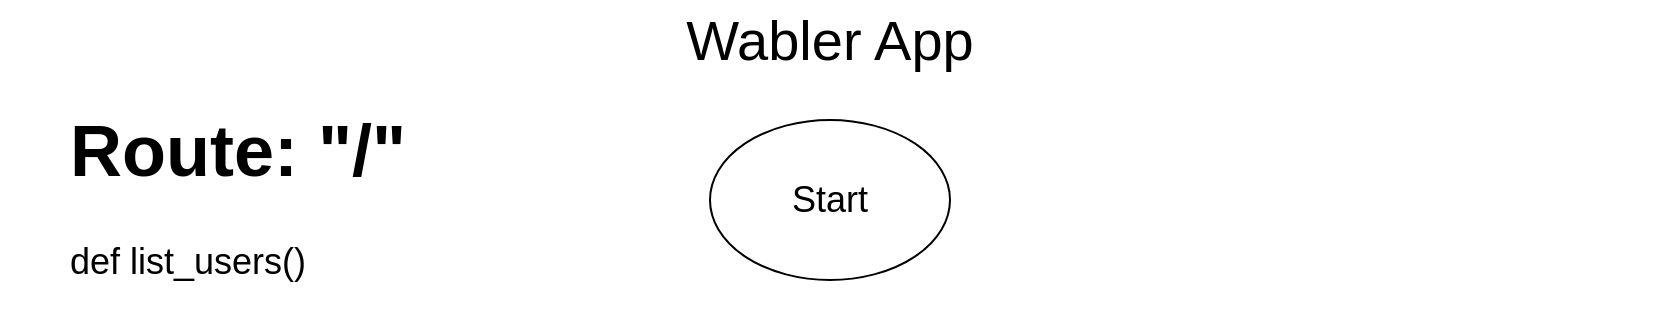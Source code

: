 <mxfile version="14.5.1" type="device" pages="5"><diagram name="template" id="e2fHVsQdWgFzSJ0keHxQ"><mxGraphModel dx="1038" dy="616" grid="1" gridSize="10" guides="1" tooltips="1" connect="1" arrows="1" fold="1" page="1" pageScale="1" pageWidth="850" pageHeight="1100" math="0" shadow="0"><root><mxCell id="xQlTIEfTXnVxvdlYtAeb-0"/><mxCell id="xQlTIEfTXnVxvdlYtAeb-1" parent="xQlTIEfTXnVxvdlYtAeb-0"/><mxCell id="xQlTIEfTXnVxvdlYtAeb-2" value="Wabler App" style="text;html=1;strokeColor=none;fillColor=none;align=center;verticalAlign=middle;whiteSpace=wrap;rounded=0;fontSize=28;" vertex="1" parent="xQlTIEfTXnVxvdlYtAeb-1"><mxGeometry x="10" y="20" width="830" height="40" as="geometry"/></mxCell><mxCell id="xQlTIEfTXnVxvdlYtAeb-3" value="&lt;h1&gt;Route: &quot;/&quot;&lt;/h1&gt;&lt;p&gt;def list_users()&lt;/p&gt;" style="text;html=1;strokeColor=none;fillColor=none;spacing=5;spacingTop=-20;whiteSpace=wrap;overflow=hidden;rounded=0;fontSize=18;" vertex="1" parent="xQlTIEfTXnVxvdlYtAeb-1"><mxGeometry x="40" y="60" width="280" height="120" as="geometry"/></mxCell><mxCell id="xQlTIEfTXnVxvdlYtAeb-4" value="Start" style="ellipse;whiteSpace=wrap;html=1;fontSize=18;" vertex="1" parent="xQlTIEfTXnVxvdlYtAeb-1"><mxGeometry x="365" y="80" width="120" height="80" as="geometry"/></mxCell></root></mxGraphModel></diagram><diagram id="C5RBs43oDa-KdzZeNtuy" name="Start"><mxGraphModel dx="1038" dy="616" grid="1" gridSize="10" guides="1" tooltips="1" connect="1" arrows="1" fold="1" page="1" pageScale="1" pageWidth="850" pageHeight="1100" math="0" shadow="0"><root><mxCell id="WIyWlLk6GJQsqaUBKTNV-0"/><mxCell id="WIyWlLk6GJQsqaUBKTNV-1" parent="WIyWlLk6GJQsqaUBKTNV-0"/><mxCell id="nu_RzEjd_a_OXp9DwyJh-0" value="Wabler App" style="text;html=1;strokeColor=none;fillColor=none;align=center;verticalAlign=middle;whiteSpace=wrap;rounded=0;fontSize=28;" vertex="1" parent="WIyWlLk6GJQsqaUBKTNV-1"><mxGeometry x="10" y="20" width="830" height="40" as="geometry"/></mxCell><mxCell id="nu_RzEjd_a_OXp9DwyJh-2" value="&lt;h1&gt;Route: &quot;/&quot;&lt;/h1&gt;&lt;p&gt;def homepage()&lt;/p&gt;" style="text;html=1;strokeColor=none;fillColor=none;spacing=5;spacingTop=-20;whiteSpace=wrap;overflow=hidden;rounded=0;fontSize=18;" vertex="1" parent="WIyWlLk6GJQsqaUBKTNV-1"><mxGeometry x="40" y="60" width="190" height="120" as="geometry"/></mxCell><mxCell id="nu_RzEjd_a_OXp9DwyJh-5" value="Start" style="ellipse;whiteSpace=wrap;html=1;fontSize=18;" vertex="1" parent="WIyWlLk6GJQsqaUBKTNV-1"><mxGeometry x="350" y="80" width="120" height="80" as="geometry"/></mxCell><mxCell id="nu_RzEjd_a_OXp9DwyJh-9" value="No" style="edgeStyle=orthogonalEdgeStyle;rounded=0;orthogonalLoop=1;jettySize=auto;html=1;fontSize=18;entryX=0;entryY=0.5;entryDx=0;entryDy=0;entryPerimeter=0;" edge="1" parent="WIyWlLk6GJQsqaUBKTNV-1" source="nu_RzEjd_a_OXp9DwyJh-6" target="r7YmWzRZS0ptT_s-8gvL-1"><mxGeometry relative="1" as="geometry"><mxPoint x="520" y="240" as="targetPoint"/></mxGeometry></mxCell><mxCell id="nu_RzEjd_a_OXp9DwyJh-11" value="Yes" style="edgeStyle=orthogonalEdgeStyle;rounded=0;orthogonalLoop=1;jettySize=auto;html=1;fontSize=18;entryX=0.5;entryY=0;entryDx=0;entryDy=0;entryPerimeter=0;" edge="1" parent="WIyWlLk6GJQsqaUBKTNV-1" source="nu_RzEjd_a_OXp9DwyJh-6" target="4yIZgxwNKTSHJHvTGltY-2"><mxGeometry relative="1" as="geometry"><mxPoint x="410" y="348" as="targetPoint"/></mxGeometry></mxCell><mxCell id="nu_RzEjd_a_OXp9DwyJh-6" value="g.user?" style="rhombus;whiteSpace=wrap;html=1;fontSize=18;" vertex="1" parent="WIyWlLk6GJQsqaUBKTNV-1"><mxGeometry x="365" y="200" width="90" height="80" as="geometry"/></mxCell><mxCell id="nu_RzEjd_a_OXp9DwyJh-7" value="" style="endArrow=classic;html=1;fontSize=18;exitX=0.5;exitY=1;exitDx=0;exitDy=0;entryX=0.5;entryY=0;entryDx=0;entryDy=0;" edge="1" parent="WIyWlLk6GJQsqaUBKTNV-1" source="nu_RzEjd_a_OXp9DwyJh-5" target="nu_RzEjd_a_OXp9DwyJh-6"><mxGeometry width="50" height="50" relative="1" as="geometry"><mxPoint x="390" y="230" as="sourcePoint"/><mxPoint x="440" y="180" as="targetPoint"/></mxGeometry></mxCell><mxCell id="4yIZgxwNKTSHJHvTGltY-1" value="&lt;font color=&quot;#000000&quot;&gt;Warbler&lt;/font&gt;" style="strokeWidth=2;html=1;shape=mxgraph.flowchart.database;whiteSpace=wrap;labelBackgroundColor=none;fillColor=#FFFFFF;fontSize=24;fontColor=#FFFFFF;align=center;" vertex="1" parent="WIyWlLk6GJQsqaUBKTNV-1"><mxGeometry x="190" y="333" width="90" height="90" as="geometry"/></mxCell><mxCell id="4yIZgxwNKTSHJHvTGltY-3" value="" style="edgeStyle=orthogonalEdgeStyle;rounded=0;orthogonalLoop=1;jettySize=auto;html=1;fontSize=14;fontColor=#FFFFFF;entryX=0.5;entryY=0;entryDx=0;entryDy=0;entryPerimeter=0;" edge="1" parent="WIyWlLk6GJQsqaUBKTNV-1" source="4yIZgxwNKTSHJHvTGltY-2" target="r7YmWzRZS0ptT_s-8gvL-0"><mxGeometry relative="1" as="geometry"><mxPoint x="410" y="450" as="targetPoint"/></mxGeometry></mxCell><mxCell id="4yIZgxwNKTSHJHvTGltY-2" value="&lt;font color=&quot;#000000&quot; style=&quot;font-size: 13px&quot;&gt;query&lt;br&gt;&amp;nbsp;messages ordered by latest date first&lt;/font&gt;" style="strokeWidth=2;html=1;shape=mxgraph.flowchart.extract_or_measurement;whiteSpace=wrap;labelBackgroundColor=none;fillColor=#FFFFFF;fontSize=14;fontColor=#FFFFFF;align=center;" vertex="1" parent="WIyWlLk6GJQsqaUBKTNV-1"><mxGeometry x="350" y="348" width="120" height="60" as="geometry"/></mxCell><mxCell id="4yIZgxwNKTSHJHvTGltY-4" value="" style="endArrow=classic;startArrow=classic;html=1;fontSize=14;fontColor=#FFFFFF;exitX=1;exitY=0.5;exitDx=0;exitDy=0;exitPerimeter=0;" edge="1" parent="WIyWlLk6GJQsqaUBKTNV-1" source="4yIZgxwNKTSHJHvTGltY-1" target="4yIZgxwNKTSHJHvTGltY-2"><mxGeometry width="50" height="50" relative="1" as="geometry"><mxPoint x="260" y="440" as="sourcePoint"/><mxPoint x="320" y="378" as="targetPoint"/></mxGeometry></mxCell><mxCell id="kvjV00sxD4do0M4X6U7--1" style="edgeStyle=orthogonalEdgeStyle;rounded=0;orthogonalLoop=1;jettySize=auto;html=1;entryX=1;entryY=0.5;entryDx=0;entryDy=0;fontSize=17;fontColor=#000000;" edge="1" parent="WIyWlLk6GJQsqaUBKTNV-1" source="kvjV00sxD4do0M4X6U7--0" target="nu_RzEjd_a_OXp9DwyJh-5"><mxGeometry relative="1" as="geometry"/></mxCell><UserObject label="1" link="data:page/id,koNLVetJMpC4qtV-FdzE" id="kvjV00sxD4do0M4X6U7--0"><mxCell style="strokeWidth=2;html=1;shape=mxgraph.flowchart.start_2;whiteSpace=wrap;labelBackgroundColor=none;fillColor=#FFFFFF;fontSize=17;fontColor=#000000;align=center;" vertex="1" parent="WIyWlLk6GJQsqaUBKTNV-1"><mxGeometry x="630" y="50" width="60" height="60" as="geometry"/></mxCell></UserObject><mxCell id="vjSKVRjMd0Af7UkCLKqT-1" style="edgeStyle=orthogonalEdgeStyle;rounded=0;orthogonalLoop=1;jettySize=auto;html=1;startArrow=none;startFill=0;fontSize=17;fontColor=#000000;" edge="1" parent="WIyWlLk6GJQsqaUBKTNV-1" source="vjSKVRjMd0Af7UkCLKqT-0" target="nu_RzEjd_a_OXp9DwyJh-5"><mxGeometry relative="1" as="geometry"/></mxCell><UserObject label="2" link="data:page/id,c3TOg9PdIEzlr3s5NwQV" id="vjSKVRjMd0Af7UkCLKqT-0"><mxCell style="strokeWidth=2;html=1;shape=mxgraph.flowchart.start_2;whiteSpace=wrap;labelBackgroundColor=none;fillColor=#FFFFFF;fontSize=17;fontColor=#000000;align=center;" vertex="1" parent="WIyWlLk6GJQsqaUBKTNV-1"><mxGeometry x="630" y="130" width="60" height="60" as="geometry"/></mxCell></UserObject><mxCell id="r7YmWzRZS0ptT_s-8gvL-0" value="render home.html" style="strokeWidth=2;html=1;shape=mxgraph.flowchart.terminator;whiteSpace=wrap;labelBackgroundColor=none;fillColor=none;fontSize=17;fontColor=#000000;align=center;" vertex="1" parent="WIyWlLk6GJQsqaUBKTNV-1"><mxGeometry x="360" y="440" width="100" height="60" as="geometry"/></mxCell><mxCell id="r7YmWzRZS0ptT_s-8gvL-1" value="render home-anon.html" style="strokeWidth=2;html=1;shape=mxgraph.flowchart.terminator;whiteSpace=wrap;labelBackgroundColor=none;fillColor=none;fontSize=17;fontColor=#000000;align=center;" vertex="1" parent="WIyWlLk6GJQsqaUBKTNV-1"><mxGeometry x="550" y="210" width="100" height="60" as="geometry"/></mxCell></root></mxGraphModel></diagram><diagram id="koNLVetJMpC4qtV-FdzE" name="sign-up"><mxGraphModel dx="1221" dy="725" grid="1" gridSize="10" guides="1" tooltips="1" connect="1" arrows="1" fold="1" page="1" pageScale="1" pageWidth="850" pageHeight="1100" math="0" shadow="0"><root><mxCell id="UCb9AabodYlxGSkrMQfr-0"/><mxCell id="UCb9AabodYlxGSkrMQfr-1" parent="UCb9AabodYlxGSkrMQfr-0"/><mxCell id="rcAEy_Pwcw38FWOA-4PR-0" value="&lt;h1&gt;Route: &quot;/signup&quot;&lt;/h1&gt;&lt;p&gt;def signup()&lt;/p&gt;" style="text;html=1;strokeColor=none;fillColor=none;spacing=5;spacingTop=-20;whiteSpace=wrap;overflow=hidden;rounded=0;fontSize=18;" vertex="1" parent="UCb9AabodYlxGSkrMQfr-1"><mxGeometry x="40" y="40" width="300" height="120" as="geometry"/></mxCell><mxCell id="iS6AcX-ziFWRyz9S7EBc-2" value="" style="edgeStyle=orthogonalEdgeStyle;rounded=0;orthogonalLoop=1;jettySize=auto;html=1;fontSize=17;fontColor=#000000;" edge="1" parent="UCb9AabodYlxGSkrMQfr-1" source="iS6AcX-ziFWRyz9S7EBc-0" target="iS6AcX-ziFWRyz9S7EBc-1"><mxGeometry relative="1" as="geometry"/></mxCell><mxCell id="iS6AcX-ziFWRyz9S7EBc-0" value="Start" style="strokeWidth=2;html=1;shape=mxgraph.flowchart.start_1;whiteSpace=wrap;labelBackgroundColor=none;fillColor=#FFFFFF;fontSize=17;fontColor=#000000;align=center;" vertex="1" parent="UCb9AabodYlxGSkrMQfr-1"><mxGeometry x="375" y="120" width="100" height="60" as="geometry"/></mxCell><mxCell id="rpXkxtDrnYbRBTRhwDKh-4" style="edgeStyle=orthogonalEdgeStyle;rounded=0;orthogonalLoop=1;jettySize=auto;html=1;entryX=0.5;entryY=0;entryDx=0;entryDy=0;fontSize=17;fontColor=#000000;" edge="1" parent="UCb9AabodYlxGSkrMQfr-1" source="iS6AcX-ziFWRyz9S7EBc-1" target="rpXkxtDrnYbRBTRhwDKh-3"><mxGeometry relative="1" as="geometry"/></mxCell><mxCell id="iS6AcX-ziFWRyz9S7EBc-1" value="UserAddForm()" style="verticalLabelPosition=bottom;verticalAlign=top;html=1;shape=process;whiteSpace=wrap;rounded=1;size=0.14;arcSize=6;labelBackgroundColor=none;fillColor=#FFFFFF;fontSize=17;fontColor=#000000;align=center;" vertex="1" parent="UCb9AabodYlxGSkrMQfr-1"><mxGeometry x="375" y="230" width="100" height="60" as="geometry"/></mxCell><mxCell id="1RFMJVB2xkb91kUuOcAe-7" value="redirect &quot;/&quot;" style="edgeStyle=orthogonalEdgeStyle;rounded=0;orthogonalLoop=1;jettySize=auto;html=1;entryX=0.5;entryY=0;entryDx=0;entryDy=0;entryPerimeter=0;fontSize=17;fontColor=#000000;" edge="1" parent="UCb9AabodYlxGSkrMQfr-1" source="1RFMJVB2xkb91kUuOcAe-1" target="1RFMJVB2xkb91kUuOcAe-6"><mxGeometry relative="1" as="geometry"/></mxCell><mxCell id="1RFMJVB2xkb91kUuOcAe-1" value="do_login(user)" style="verticalLabelPosition=bottom;verticalAlign=top;html=1;shape=process;whiteSpace=wrap;rounded=1;size=0.14;arcSize=6;labelBackgroundColor=none;fillColor=#FFFFFF;fontSize=17;fontColor=#000000;align=center;" vertex="1" parent="UCb9AabodYlxGSkrMQfr-1"><mxGeometry x="527.5" y="840" width="100" height="60" as="geometry"/></mxCell><UserObject label="1" link="data:page/id,C5RBs43oDa-KdzZeNtuy" id="1RFMJVB2xkb91kUuOcAe-6"><mxCell style="strokeWidth=2;html=1;shape=mxgraph.flowchart.start_2;whiteSpace=wrap;labelBackgroundColor=none;fillColor=#FFFFFF;fontSize=17;fontColor=#000000;align=center;" vertex="1" parent="UCb9AabodYlxGSkrMQfr-1"><mxGeometry x="547.5" y="990" width="60" height="60" as="geometry"/></mxCell></UserObject><mxCell id="rpXkxtDrnYbRBTRhwDKh-2" style="edgeStyle=orthogonalEdgeStyle;rounded=0;orthogonalLoop=1;jettySize=auto;html=1;entryX=0;entryY=0.5;entryDx=0;entryDy=0;entryPerimeter=0;fontSize=17;fontColor=#000000;exitX=0.5;exitY=0;exitDx=0;exitDy=0;" edge="1" parent="UCb9AabodYlxGSkrMQfr-1" source="rpXkxtDrnYbRBTRhwDKh-0" target="iS6AcX-ziFWRyz9S7EBc-0"><mxGeometry relative="1" as="geometry"/></mxCell><mxCell id="rpXkxtDrnYbRBTRhwDKh-0" value="render signup.html" style="rounded=0;whiteSpace=wrap;html=1;labelBackgroundColor=none;fillColor=#FFFFFF;fontSize=17;fontColor=#000000;align=center;" vertex="1" parent="UCb9AabodYlxGSkrMQfr-1"><mxGeometry x="200" y="230" width="120" height="60" as="geometry"/></mxCell><mxCell id="rpXkxtDrnYbRBTRhwDKh-5" style="edgeStyle=orthogonalEdgeStyle;rounded=0;orthogonalLoop=1;jettySize=auto;html=1;entryX=0.5;entryY=1;entryDx=0;entryDy=0;fontSize=17;fontColor=#000000;" edge="1" parent="UCb9AabodYlxGSkrMQfr-1" source="rpXkxtDrnYbRBTRhwDKh-3" target="rpXkxtDrnYbRBTRhwDKh-0"><mxGeometry relative="1" as="geometry"/></mxCell><mxCell id="rpXkxtDrnYbRBTRhwDKh-6" value="No" style="edgeLabel;html=1;align=center;verticalAlign=middle;resizable=0;points=[];fontSize=17;fontColor=#000000;" vertex="1" connectable="0" parent="rpXkxtDrnYbRBTRhwDKh-5"><mxGeometry x="-0.702" y="-4" relative="1" as="geometry"><mxPoint x="1" as="offset"/></mxGeometry></mxCell><mxCell id="rpXkxtDrnYbRBTRhwDKh-3" value="valid entries?" style="rhombus;whiteSpace=wrap;html=1;labelBackgroundColor=none;fillColor=#FFFFFF;fontSize=17;fontColor=#000000;align=center;" vertex="1" parent="UCb9AabodYlxGSkrMQfr-1"><mxGeometry x="385" y="350" width="80" height="80" as="geometry"/></mxCell><mxCell id="TK7g-82EC0Qn0vO8o5T0-1" value="" style="group" vertex="1" connectable="0" parent="UCb9AabodYlxGSkrMQfr-1"><mxGeometry x="170" y="510" width="520" height="280" as="geometry"/></mxCell><mxCell id="TK7g-82EC0Qn0vO8o5T0-0" value="" style="rounded=1;whiteSpace=wrap;html=1;absoluteArcSize=1;arcSize=14;strokeWidth=2;labelBackgroundColor=none;fontSize=17;align=left;fillColor=#dae8fc;strokeColor=#6c8ebf;" vertex="1" parent="TK7g-82EC0Qn0vO8o5T0-1"><mxGeometry width="520" height="280" as="geometry"/></mxCell><mxCell id="QUuMpGuOmqltUWQakap3-0" value="already user?" style="strokeWidth=2;html=1;shape=mxgraph.flowchart.decision;whiteSpace=wrap;labelBackgroundColor=none;fillColor=#FFFFFF;fontSize=17;fontColor=#000000;align=center;" vertex="1" parent="TK7g-82EC0Qn0vO8o5T0-1"><mxGeometry x="205" y="170" width="100" height="100" as="geometry"/></mxCell><mxCell id="QUuMpGuOmqltUWQakap3-2" value="Username&lt;br&gt;already&lt;br&gt;taken" style="strokeWidth=2;html=1;shape=mxgraph.flowchart.display;whiteSpace=wrap;labelBackgroundColor=none;fillColor=#FFFFFF;fontSize=17;fontColor=#000000;align=center;" vertex="1" parent="TK7g-82EC0Qn0vO8o5T0-1"><mxGeometry x="40" y="190" width="100" height="60" as="geometry"/></mxCell><mxCell id="eUvsCCmh4OKErLUDKG2a-0" value="Yes" style="edgeStyle=orthogonalEdgeStyle;rounded=0;orthogonalLoop=1;jettySize=auto;html=1;fontSize=17;fontColor=#000000;" edge="1" parent="TK7g-82EC0Qn0vO8o5T0-1" source="QUuMpGuOmqltUWQakap3-0" target="QUuMpGuOmqltUWQakap3-2"><mxGeometry relative="1" as="geometry"/></mxCell><mxCell id="QUuMpGuOmqltUWQakap3-5" value="commit" style="strokeWidth=2;html=1;shape=mxgraph.flowchart.merge_or_storage;whiteSpace=wrap;labelBackgroundColor=none;fillColor=#FFFFFF;fontSize=17;fontColor=#000000;align=center;" vertex="1" parent="TK7g-82EC0Qn0vO8o5T0-1"><mxGeometry x="360" y="190" width="95" height="60" as="geometry"/></mxCell><mxCell id="5Dd_6aGBGDcELaJzdgLH-0" value="No" style="edgeStyle=orthogonalEdgeStyle;rounded=0;orthogonalLoop=1;jettySize=auto;html=1;fontSize=17;fontColor=#000000;" edge="1" parent="TK7g-82EC0Qn0vO8o5T0-1" source="QUuMpGuOmqltUWQakap3-0" target="QUuMpGuOmqltUWQakap3-5"><mxGeometry relative="1" as="geometry"/></mxCell><mxCell id="QUuMpGuOmqltUWQakap3-6" value="Warbler" style="strokeWidth=2;html=1;shape=mxgraph.flowchart.database;whiteSpace=wrap;labelBackgroundColor=none;fillColor=#FFFFFF;fontSize=17;fontColor=#000000;align=center;" vertex="1" parent="TK7g-82EC0Qn0vO8o5T0-1"><mxGeometry x="377.5" y="10" width="60" height="60" as="geometry"/></mxCell><mxCell id="1RFMJVB2xkb91kUuOcAe-0" value="1" style="edgeStyle=orthogonalEdgeStyle;rounded=0;orthogonalLoop=1;jettySize=auto;html=1;entryX=0.5;entryY=1;entryDx=0;entryDy=0;entryPerimeter=0;fontSize=17;fontColor=#000000;" edge="1" parent="TK7g-82EC0Qn0vO8o5T0-1" source="QUuMpGuOmqltUWQakap3-5" target="QUuMpGuOmqltUWQakap3-6"><mxGeometry relative="1" as="geometry"><Array as="points"/></mxGeometry></mxCell><mxCell id="oB10mWilvC2EKjdrooYy-0" style="edgeStyle=orthogonalEdgeStyle;rounded=0;orthogonalLoop=1;jettySize=auto;html=1;entryX=0.5;entryY=0;entryDx=0;entryDy=0;entryPerimeter=0;fontSize=17;fontColor=#000000;" edge="1" parent="TK7g-82EC0Qn0vO8o5T0-1" source="8YAyK6iMOTvCsRfSGgx8-0" target="QUuMpGuOmqltUWQakap3-0"><mxGeometry relative="1" as="geometry"/></mxCell><mxCell id="8YAyK6iMOTvCsRfSGgx8-0" value="User.signup(username, password, email, image)" style="verticalLabelPosition=bottom;verticalAlign=top;html=1;shape=process;whiteSpace=wrap;rounded=1;size=0.14;arcSize=6;labelBackgroundColor=none;fillColor=#FFFFFF;fontSize=17;fontColor=#000000;align=center;" vertex="1" parent="TK7g-82EC0Qn0vO8o5T0-1"><mxGeometry x="205" y="10" width="100" height="60" as="geometry"/></mxCell><mxCell id="oB10mWilvC2EKjdrooYy-1" style="edgeStyle=orthogonalEdgeStyle;rounded=0;orthogonalLoop=1;jettySize=auto;html=1;entryX=1;entryY=0.5;entryDx=0;entryDy=0;fontSize=17;fontColor=#000000;startArrow=classic;startFill=1;" edge="1" parent="TK7g-82EC0Qn0vO8o5T0-1" source="QUuMpGuOmqltUWQakap3-6" target="8YAyK6iMOTvCsRfSGgx8-0"><mxGeometry relative="1" as="geometry"/></mxCell><mxCell id="TK7g-82EC0Qn0vO8o5T0-2" value="User.signup()" style="text;html=1;strokeColor=none;fillColor=none;align=center;verticalAlign=middle;whiteSpace=wrap;rounded=0;labelBackgroundColor=none;fontSize=17;fontColor=#0000FF;" vertex="1" parent="TK7g-82EC0Qn0vO8o5T0-1"><mxGeometry x="342" y="-20" width="40" height="20" as="geometry"/></mxCell><mxCell id="rpXkxtDrnYbRBTRhwDKh-1" style="edgeStyle=orthogonalEdgeStyle;rounded=0;orthogonalLoop=1;jettySize=auto;html=1;fontSize=17;fontColor=#000000;" edge="1" parent="UCb9AabodYlxGSkrMQfr-1" source="QUuMpGuOmqltUWQakap3-2" target="rpXkxtDrnYbRBTRhwDKh-0"><mxGeometry relative="1" as="geometry"/></mxCell><mxCell id="8YAyK6iMOTvCsRfSGgx8-2" value="Yes" style="edgeStyle=orthogonalEdgeStyle;rounded=0;orthogonalLoop=1;jettySize=auto;html=1;entryX=0.5;entryY=0;entryDx=0;entryDy=0;fontSize=17;fontColor=#000000;" edge="1" parent="UCb9AabodYlxGSkrMQfr-1" source="rpXkxtDrnYbRBTRhwDKh-3" target="8YAyK6iMOTvCsRfSGgx8-0"><mxGeometry relative="1" as="geometry"/></mxCell><mxCell id="1RFMJVB2xkb91kUuOcAe-2" value="2" style="edgeStyle=orthogonalEdgeStyle;rounded=0;orthogonalLoop=1;jettySize=auto;html=1;entryX=0.5;entryY=0;entryDx=0;entryDy=0;fontSize=17;fontColor=#000000;" edge="1" parent="UCb9AabodYlxGSkrMQfr-1" source="QUuMpGuOmqltUWQakap3-5" target="1RFMJVB2xkb91kUuOcAe-1"><mxGeometry relative="1" as="geometry"/></mxCell><mxCell id="UmqhkLCvNqxzA4WZIGRa-0" value="Wabler App" style="text;html=1;strokeColor=none;fillColor=none;align=center;verticalAlign=middle;whiteSpace=wrap;rounded=0;fontSize=28;" vertex="1" parent="UCb9AabodYlxGSkrMQfr-1"><mxGeometry x="10" y="10" width="830" height="40" as="geometry"/></mxCell></root></mxGraphModel></diagram><diagram id="c3TOg9PdIEzlr3s5NwQV" name="login"><mxGraphModel dx="1038" dy="616" grid="1" gridSize="10" guides="1" tooltips="1" connect="1" arrows="1" fold="1" page="1" pageScale="1" pageWidth="850" pageHeight="1100" math="0" shadow="0"><root><mxCell id="p2uovoy9d8yy8dfRN4Xk-0"/><mxCell id="p2uovoy9d8yy8dfRN4Xk-1" parent="p2uovoy9d8yy8dfRN4Xk-0"/><mxCell id="TABa2e-7TvdpW44gnr_m-8" value="" style="rounded=1;whiteSpace=wrap;html=1;absoluteArcSize=1;arcSize=14;strokeWidth=2;labelBackgroundColor=none;fillColor=#dae8fc;fontSize=17;align=center;strokeColor=#6c8ebf;" vertex="1" parent="p2uovoy9d8yy8dfRN4Xk-1"><mxGeometry x="300" y="480" width="400" height="300" as="geometry"/></mxCell><mxCell id="p2uovoy9d8yy8dfRN4Xk-2" value="&lt;h1&gt;Route: &quot;/login&quot;&lt;/h1&gt;&lt;p&gt;def homepage()&lt;/p&gt;" style="text;html=1;strokeColor=none;fillColor=none;spacing=5;spacingTop=-20;whiteSpace=wrap;overflow=hidden;rounded=0;fontSize=18;" vertex="1" parent="p2uovoy9d8yy8dfRN4Xk-1"><mxGeometry x="40" y="40" width="270" height="120" as="geometry"/></mxCell><mxCell id="Tq0oVtfHaroT9If4o368-0" value="" style="edgeStyle=orthogonalEdgeStyle;rounded=0;orthogonalLoop=1;jettySize=auto;html=1;fontSize=17;fontColor=#000000;" edge="1" parent="p2uovoy9d8yy8dfRN4Xk-1" source="Tq0oVtfHaroT9If4o368-1" target="Tq0oVtfHaroT9If4o368-2"><mxGeometry relative="1" as="geometry"/></mxCell><mxCell id="Tq0oVtfHaroT9If4o368-1" value="Start" style="strokeWidth=2;html=1;shape=mxgraph.flowchart.start_1;whiteSpace=wrap;labelBackgroundColor=none;fillColor=#FFFFFF;fontSize=17;fontColor=#000000;align=center;" vertex="1" parent="p2uovoy9d8yy8dfRN4Xk-1"><mxGeometry x="375" y="110" width="100" height="60" as="geometry"/></mxCell><mxCell id="fgAuAAsSTy-riflswPGb-1" style="edgeStyle=orthogonalEdgeStyle;rounded=0;orthogonalLoop=1;jettySize=auto;html=1;entryX=0.5;entryY=0;entryDx=0;entryDy=0;fontSize=17;fontColor=#000000;" edge="1" parent="p2uovoy9d8yy8dfRN4Xk-1" source="Tq0oVtfHaroT9If4o368-2" target="fgAuAAsSTy-riflswPGb-0"><mxGeometry relative="1" as="geometry"/></mxCell><mxCell id="Tq0oVtfHaroT9If4o368-2" value="LoginForm()" style="verticalLabelPosition=bottom;verticalAlign=top;html=1;shape=process;whiteSpace=wrap;rounded=1;size=0.14;arcSize=6;labelBackgroundColor=none;fillColor=#FFFFFF;fontSize=17;fontColor=#000000;align=center;" vertex="1" parent="p2uovoy9d8yy8dfRN4Xk-1"><mxGeometry x="375" y="220" width="100" height="60" as="geometry"/></mxCell><mxCell id="_mJm3Kf5KQejOf1OiMqL-1" style="edgeStyle=orthogonalEdgeStyle;rounded=0;orthogonalLoop=1;jettySize=auto;html=1;entryX=0.5;entryY=1;entryDx=0;entryDy=0;fontSize=17;fontColor=#000000;" edge="1" parent="p2uovoy9d8yy8dfRN4Xk-1" source="fgAuAAsSTy-riflswPGb-0" target="_mJm3Kf5KQejOf1OiMqL-0"><mxGeometry relative="1" as="geometry"/></mxCell><mxCell id="_mJm3Kf5KQejOf1OiMqL-2" value="No" style="edgeLabel;html=1;align=center;verticalAlign=middle;resizable=0;points=[];fontSize=17;fontColor=#000000;" vertex="1" connectable="0" parent="_mJm3Kf5KQejOf1OiMqL-1"><mxGeometry x="-0.7" y="-1" relative="1" as="geometry"><mxPoint as="offset"/></mxGeometry></mxCell><mxCell id="96Mt0f_VExRkJvyvMSJG-1" value="Yes" style="edgeStyle=orthogonalEdgeStyle;rounded=0;orthogonalLoop=1;jettySize=auto;html=1;entryX=0.5;entryY=0;entryDx=0;entryDy=0;fontSize=17;fontColor=#000000;" edge="1" parent="p2uovoy9d8yy8dfRN4Xk-1" source="fgAuAAsSTy-riflswPGb-0" target="96Mt0f_VExRkJvyvMSJG-0"><mxGeometry relative="1" as="geometry"/></mxCell><mxCell id="fgAuAAsSTy-riflswPGb-0" value="valid entries?" style="rhombus;whiteSpace=wrap;html=1;labelBackgroundColor=none;fillColor=#FFFFFF;fontSize=17;fontColor=#000000;align=center;" vertex="1" parent="p2uovoy9d8yy8dfRN4Xk-1"><mxGeometry x="385" y="340" width="80" height="80" as="geometry"/></mxCell><mxCell id="_mJm3Kf5KQejOf1OiMqL-3" style="edgeStyle=orthogonalEdgeStyle;rounded=0;orthogonalLoop=1;jettySize=auto;html=1;fontSize=17;fontColor=#000000;exitX=0.5;exitY=0;exitDx=0;exitDy=0;" edge="1" parent="p2uovoy9d8yy8dfRN4Xk-1" source="_mJm3Kf5KQejOf1OiMqL-0"><mxGeometry relative="1" as="geometry"><mxPoint x="375" y="140" as="targetPoint"/><Array as="points"><mxPoint x="250" y="140"/></Array></mxGeometry></mxCell><mxCell id="_mJm3Kf5KQejOf1OiMqL-0" value="render login.html" style="rounded=0;whiteSpace=wrap;html=1;labelBackgroundColor=none;fillColor=#FFFFFF;fontSize=17;fontColor=#000000;align=center;" vertex="1" parent="p2uovoy9d8yy8dfRN4Xk-1"><mxGeometry x="190" y="220" width="120" height="60" as="geometry"/></mxCell><mxCell id="Ba9ETGNhVEFSawLm-Pqu-0" style="edgeStyle=orthogonalEdgeStyle;rounded=0;orthogonalLoop=1;jettySize=auto;html=1;entryX=0.5;entryY=0;entryDx=0;entryDy=0;entryPerimeter=0;startArrow=none;startFill=0;fontSize=17;fontColor=#0000FF;" edge="1" parent="p2uovoy9d8yy8dfRN4Xk-1" source="96Mt0f_VExRkJvyvMSJG-0" target="juEP-zJk70T7ipPtCOSV-2"><mxGeometry relative="1" as="geometry"/></mxCell><mxCell id="96Mt0f_VExRkJvyvMSJG-0" value="User.authenticate(username, password)" style="verticalLabelPosition=bottom;verticalAlign=top;html=1;shape=process;whiteSpace=wrap;rounded=1;size=0.14;arcSize=6;labelBackgroundColor=none;fillColor=#FFFFFF;fontSize=17;fontColor=#000000;align=center;" vertex="1" parent="p2uovoy9d8yy8dfRN4Xk-1"><mxGeometry x="375" y="490" width="100" height="60" as="geometry"/></mxCell><mxCell id="Ba9ETGNhVEFSawLm-Pqu-2" value="&lt;font color=&quot;#000000&quot;&gt;1&lt;/font&gt;" style="edgeStyle=orthogonalEdgeStyle;rounded=0;orthogonalLoop=1;jettySize=auto;html=1;entryX=0;entryY=0.5;entryDx=0;entryDy=0;entryPerimeter=0;startArrow=classic;startFill=1;fontSize=17;fontColor=#0000FF;" edge="1" parent="p2uovoy9d8yy8dfRN4Xk-1" source="juEP-zJk70T7ipPtCOSV-2" target="Ba9ETGNhVEFSawLm-Pqu-1"><mxGeometry relative="1" as="geometry"/></mxCell><mxCell id="TABa2e-7TvdpW44gnr_m-4" style="edgeStyle=orthogonalEdgeStyle;rounded=0;orthogonalLoop=1;jettySize=auto;html=1;entryX=0.5;entryY=0;entryDx=0;entryDy=0;startArrow=none;startFill=0;fontSize=17;fontColor=#0000FF;" edge="1" parent="p2uovoy9d8yy8dfRN4Xk-1" source="juEP-zJk70T7ipPtCOSV-2" target="TABa2e-7TvdpW44gnr_m-3"><mxGeometry relative="1" as="geometry"/></mxCell><mxCell id="juEP-zJk70T7ipPtCOSV-2" value="&lt;font color=&quot;#000000&quot;&gt;query by filter user&lt;/font&gt;" style="strokeWidth=2;html=1;shape=mxgraph.flowchart.extract_or_measurement;whiteSpace=wrap;labelBackgroundColor=none;fillColor=none;fontSize=17;fontColor=#0000FF;align=center;" vertex="1" parent="p2uovoy9d8yy8dfRN4Xk-1"><mxGeometry x="378" y="610" width="95" height="60" as="geometry"/></mxCell><mxCell id="Ba9ETGNhVEFSawLm-Pqu-1" value="&lt;font color=&quot;#000000&quot;&gt;warbler&lt;/font&gt;" style="strokeWidth=2;html=1;shape=mxgraph.flowchart.database;whiteSpace=wrap;labelBackgroundColor=none;fillColor=none;fontSize=17;fontColor=#0000FF;align=center;" vertex="1" parent="p2uovoy9d8yy8dfRN4Xk-1"><mxGeometry x="580" y="610" width="60" height="60" as="geometry"/></mxCell><mxCell id="TABa2e-7TvdpW44gnr_m-1" value="&lt;font color=&quot;#000000&quot;&gt;No&lt;/font&gt;" style="edgeStyle=orthogonalEdgeStyle;rounded=0;orthogonalLoop=1;jettySize=auto;html=1;entryX=1;entryY=0.5;entryDx=0;entryDy=0;entryPerimeter=0;startArrow=none;startFill=0;fontSize=17;fontColor=#0000FF;" edge="1" parent="p2uovoy9d8yy8dfRN4Xk-1" source="Ba9ETGNhVEFSawLm-Pqu-3" target="TABa2e-7TvdpW44gnr_m-0"><mxGeometry relative="1" as="geometry"/></mxCell><mxCell id="Ba9ETGNhVEFSawLm-Pqu-3" value="&lt;font color=&quot;#000000&quot;&gt;user?&lt;/font&gt;" style="rhombus;whiteSpace=wrap;html=1;labelBackgroundColor=none;fillColor=none;fontSize=17;fontColor=#0000FF;align=center;" vertex="1" parent="p2uovoy9d8yy8dfRN4Xk-1"><mxGeometry x="385" y="830" width="80" height="80" as="geometry"/></mxCell><mxCell id="TABa2e-7TvdpW44gnr_m-0" value="invalid credentials" style="strokeWidth=2;html=1;shape=mxgraph.flowchart.display;whiteSpace=wrap;labelBackgroundColor=none;fillColor=#FFFFFF;fontSize=17;fontColor=#000000;align=center;" vertex="1" parent="p2uovoy9d8yy8dfRN4Xk-1"><mxGeometry x="210" y="840" width="100" height="60" as="geometry"/></mxCell><mxCell id="TABa2e-7TvdpW44gnr_m-6" style="edgeStyle=orthogonalEdgeStyle;rounded=0;orthogonalLoop=1;jettySize=auto;html=1;entryX=0;entryY=0.5;entryDx=0;entryDy=0;startArrow=classic;startFill=1;fontSize=17;fontColor=#0000FF;" edge="1" parent="p2uovoy9d8yy8dfRN4Xk-1" source="TABa2e-7TvdpW44gnr_m-3" target="TABa2e-7TvdpW44gnr_m-5"><mxGeometry relative="1" as="geometry"/></mxCell><mxCell id="OVrjxscekshTDIh-sWK7-1" value="True/False" style="edgeStyle=orthogonalEdgeStyle;rounded=0;orthogonalLoop=1;jettySize=auto;html=1;entryX=0.5;entryY=0;entryDx=0;entryDy=0;startArrow=none;startFill=0;fontSize=17;" edge="1" parent="p2uovoy9d8yy8dfRN4Xk-1" source="TABa2e-7TvdpW44gnr_m-3" target="Ba9ETGNhVEFSawLm-Pqu-3"><mxGeometry relative="1" as="geometry"/></mxCell><mxCell id="TABa2e-7TvdpW44gnr_m-3" value="&lt;font color=&quot;#000000&quot;&gt;user?&lt;/font&gt;" style="rhombus;whiteSpace=wrap;html=1;labelBackgroundColor=none;fillColor=none;fontSize=17;fontColor=#0000FF;align=center;" vertex="1" parent="p2uovoy9d8yy8dfRN4Xk-1"><mxGeometry x="385" y="700" width="80" height="80" as="geometry"/></mxCell><mxCell id="TABa2e-7TvdpW44gnr_m-7" style="edgeStyle=orthogonalEdgeStyle;rounded=0;orthogonalLoop=1;jettySize=auto;html=1;entryX=0.5;entryY=1;entryDx=0;entryDy=0;entryPerimeter=0;startArrow=classic;startFill=1;fontSize=17;fontColor=#0000FF;" edge="1" parent="p2uovoy9d8yy8dfRN4Xk-1" source="TABa2e-7TvdpW44gnr_m-5" target="Ba9ETGNhVEFSawLm-Pqu-1"><mxGeometry relative="1" as="geometry"/></mxCell><mxCell id="TABa2e-7TvdpW44gnr_m-5" value="&lt;font color=&quot;#000000&quot;&gt;check password&lt;/font&gt;" style="rounded=1;whiteSpace=wrap;html=1;labelBackgroundColor=none;fillColor=none;fontSize=17;fontColor=#0000FF;align=center;" vertex="1" parent="p2uovoy9d8yy8dfRN4Xk-1"><mxGeometry x="550" y="710" width="120" height="60" as="geometry"/></mxCell><mxCell id="OVrjxscekshTDIh-sWK7-0" value="User.authenticate()" style="text;html=1;strokeColor=none;fillColor=none;align=center;verticalAlign=middle;whiteSpace=wrap;rounded=0;labelBackgroundColor=none;fontSize=17;fontColor=#0000FF;" vertex="1" parent="p2uovoy9d8yy8dfRN4Xk-1"><mxGeometry x="600" y="460" width="40" height="20" as="geometry"/></mxCell><mxCell id="P7wzQKJqdfa1cC7ei2La-0" value="redirect &quot;/&quot;" style="edgeStyle=orthogonalEdgeStyle;rounded=0;orthogonalLoop=1;jettySize=auto;html=1;entryX=0.5;entryY=0;entryDx=0;entryDy=0;entryPerimeter=0;fontSize=17;fontColor=#000000;exitX=0.5;exitY=1;exitDx=0;exitDy=0;" edge="1" parent="p2uovoy9d8yy8dfRN4Xk-1" target="P7wzQKJqdfa1cC7ei2La-1" source="Ba9ETGNhVEFSawLm-Pqu-3"><mxGeometry relative="1" as="geometry"><mxPoint x="425" y="930" as="sourcePoint"/></mxGeometry></mxCell><mxCell id="P7wzQKJqdfa1cC7ei2La-2" value="Yes" style="edgeLabel;html=1;align=center;verticalAlign=middle;resizable=0;points=[];fontSize=17;fontColor=#000000;" vertex="1" connectable="0" parent="P7wzQKJqdfa1cC7ei2La-0"><mxGeometry x="-0.781" y="-1" relative="1" as="geometry"><mxPoint x="1" y="9" as="offset"/></mxGeometry></mxCell><UserObject label="2" link="data:page/id,C5RBs43oDa-KdzZeNtuy" id="P7wzQKJqdfa1cC7ei2La-1"><mxCell style="strokeWidth=2;html=1;shape=mxgraph.flowchart.start_2;whiteSpace=wrap;labelBackgroundColor=none;fillColor=#FFFFFF;fontSize=17;fontColor=#000000;align=center;" vertex="1" parent="p2uovoy9d8yy8dfRN4Xk-1"><mxGeometry x="395.5" y="1010" width="60" height="60" as="geometry"/></mxCell></UserObject><mxCell id="xvOea1-Tf8qDE2MFAtkB-0" value="Wabler App" style="text;html=1;strokeColor=none;fillColor=none;align=center;verticalAlign=middle;whiteSpace=wrap;rounded=0;fontSize=28;" vertex="1" parent="p2uovoy9d8yy8dfRN4Xk-1"><mxGeometry x="10" y="10" width="830" height="40" as="geometry"/></mxCell></root></mxGraphModel></diagram><diagram name="users" id="8EkFMYwpOLSx8R1SR6Bj"><mxGraphModel dx="1038" dy="616" grid="1" gridSize="10" guides="1" tooltips="1" connect="1" arrows="1" fold="1" page="1" pageScale="1" pageWidth="850" pageHeight="1100" math="0" shadow="0"><root><mxCell id="_qc280jKMgMfVrZZ6fMh-0"/><mxCell id="_qc280jKMgMfVrZZ6fMh-1" parent="_qc280jKMgMfVrZZ6fMh-0"/><mxCell id="_qc280jKMgMfVrZZ6fMh-2" value="Wabler App" style="text;html=1;strokeColor=none;fillColor=none;align=center;verticalAlign=middle;whiteSpace=wrap;rounded=0;fontSize=28;" vertex="1" parent="_qc280jKMgMfVrZZ6fMh-1"><mxGeometry x="10" y="20" width="830" height="40" as="geometry"/></mxCell><mxCell id="_qc280jKMgMfVrZZ6fMh-3" value="&lt;h1&gt;Route: &quot;/users&quot;&lt;/h1&gt;&lt;p&gt;def list_users()&lt;/p&gt;" style="text;html=1;strokeColor=none;fillColor=none;spacing=5;spacingTop=-20;whiteSpace=wrap;overflow=hidden;rounded=0;fontSize=18;" vertex="1" parent="_qc280jKMgMfVrZZ6fMh-1"><mxGeometry x="40" y="60" width="280" height="120" as="geometry"/></mxCell><mxCell id="_qc280jKMgMfVrZZ6fMh-7" style="edgeStyle=orthogonalEdgeStyle;rounded=0;orthogonalLoop=1;jettySize=auto;html=1;entryX=0.5;entryY=0;entryDx=0;entryDy=0;startArrow=none;startFill=0;fontSize=17;fontColor=#000000;" edge="1" parent="_qc280jKMgMfVrZZ6fMh-1" source="_qc280jKMgMfVrZZ6fMh-4" target="_qc280jKMgMfVrZZ6fMh-5"><mxGeometry relative="1" as="geometry"/></mxCell><mxCell id="_qc280jKMgMfVrZZ6fMh-4" value="Start" style="ellipse;whiteSpace=wrap;html=1;fontSize=18;" vertex="1" parent="_qc280jKMgMfVrZZ6fMh-1"><mxGeometry x="365" y="80" width="120" height="80" as="geometry"/></mxCell><mxCell id="_qc280jKMgMfVrZZ6fMh-8" style="edgeStyle=orthogonalEdgeStyle;rounded=0;orthogonalLoop=1;jettySize=auto;html=1;entryX=0.5;entryY=0;entryDx=0;entryDy=0;startArrow=none;startFill=0;fontSize=17;fontColor=#000000;" edge="1" parent="_qc280jKMgMfVrZZ6fMh-1" source="_qc280jKMgMfVrZZ6fMh-5" target="_qc280jKMgMfVrZZ6fMh-6"><mxGeometry relative="1" as="geometry"/></mxCell><mxCell id="_qc280jKMgMfVrZZ6fMh-5" value="get querystring param" style="rounded=1;whiteSpace=wrap;html=1;labelBackgroundColor=none;fillColor=none;fontSize=17;fontColor=#000000;align=center;" vertex="1" parent="_qc280jKMgMfVrZZ6fMh-1"><mxGeometry x="365" y="190" width="120" height="60" as="geometry"/></mxCell><mxCell id="_qc280jKMgMfVrZZ6fMh-10" value="No" style="edgeStyle=orthogonalEdgeStyle;rounded=0;orthogonalLoop=1;jettySize=auto;html=1;startArrow=none;startFill=0;fontSize=17;fontColor=#000000;" edge="1" parent="_qc280jKMgMfVrZZ6fMh-1" source="_qc280jKMgMfVrZZ6fMh-6" target="_qc280jKMgMfVrZZ6fMh-9"><mxGeometry relative="1" as="geometry"/></mxCell><mxCell id="an0dZwxJfIjtqteuOga7-1" value="Yes" style="edgeStyle=orthogonalEdgeStyle;rounded=0;orthogonalLoop=1;jettySize=auto;html=1;entryX=0.5;entryY=0;entryDx=0;entryDy=0;entryPerimeter=0;startArrow=none;startFill=0;fontSize=17;fontColor=#000000;" edge="1" parent="_qc280jKMgMfVrZZ6fMh-1" source="_qc280jKMgMfVrZZ6fMh-6" target="an0dZwxJfIjtqteuOga7-0"><mxGeometry relative="1" as="geometry"/></mxCell><mxCell id="_qc280jKMgMfVrZZ6fMh-6" value="param?" style="rhombus;whiteSpace=wrap;html=1;labelBackgroundColor=none;fillColor=none;fontSize=17;fontColor=#000000;align=center;" vertex="1" parent="_qc280jKMgMfVrZZ6fMh-1"><mxGeometry x="385" y="290" width="80" height="80" as="geometry"/></mxCell><mxCell id="an0dZwxJfIjtqteuOga7-6" style="edgeStyle=orthogonalEdgeStyle;rounded=0;orthogonalLoop=1;jettySize=auto;html=1;entryX=0;entryY=0.5;entryDx=0;entryDy=0;entryPerimeter=0;startArrow=none;startFill=0;fontSize=17;fontColor=#000000;" edge="1" parent="_qc280jKMgMfVrZZ6fMh-1" source="_qc280jKMgMfVrZZ6fMh-9" target="an0dZwxJfIjtqteuOga7-4"><mxGeometry relative="1" as="geometry"><Array as="points"><mxPoint x="200" y="330"/><mxPoint x="200" y="550"/></Array></mxGeometry></mxCell><mxCell id="_qc280jKMgMfVrZZ6fMh-9" value="query all users" style="strokeWidth=2;html=1;shape=mxgraph.flowchart.extract_or_measurement;whiteSpace=wrap;labelBackgroundColor=none;fillColor=none;fontSize=17;fontColor=#000000;align=center;" vertex="1" parent="_qc280jKMgMfVrZZ6fMh-1"><mxGeometry x="230" y="300" width="95" height="60" as="geometry"/></mxCell><mxCell id="_qc280jKMgMfVrZZ6fMh-11" value="warbler" style="strokeWidth=2;html=1;shape=mxgraph.flowchart.database;whiteSpace=wrap;labelBackgroundColor=none;fillColor=none;fontSize=17;fontColor=#000000;align=center;" vertex="1" parent="_qc280jKMgMfVrZZ6fMh-1"><mxGeometry x="247.5" y="410" width="60" height="60" as="geometry"/></mxCell><mxCell id="_qc280jKMgMfVrZZ6fMh-12" value="" style="endArrow=classic;startArrow=classic;html=1;fontSize=17;fontColor=#000000;entryX=0.5;entryY=1;entryDx=0;entryDy=0;entryPerimeter=0;exitX=0.5;exitY=0;exitDx=0;exitDy=0;exitPerimeter=0;" edge="1" parent="_qc280jKMgMfVrZZ6fMh-1" source="_qc280jKMgMfVrZZ6fMh-11" target="_qc280jKMgMfVrZZ6fMh-9"><mxGeometry width="50" height="50" relative="1" as="geometry"><mxPoint x="400" y="320" as="sourcePoint"/><mxPoint x="450" y="270" as="targetPoint"/></mxGeometry></mxCell><mxCell id="an0dZwxJfIjtqteuOga7-5" style="edgeStyle=orthogonalEdgeStyle;rounded=0;orthogonalLoop=1;jettySize=auto;html=1;entryX=0.5;entryY=0;entryDx=0;entryDy=0;entryPerimeter=0;startArrow=none;startFill=0;fontSize=17;fontColor=#000000;" edge="1" parent="_qc280jKMgMfVrZZ6fMh-1" source="an0dZwxJfIjtqteuOga7-0" target="an0dZwxJfIjtqteuOga7-4"><mxGeometry relative="1" as="geometry"/></mxCell><mxCell id="an0dZwxJfIjtqteuOga7-0" value="query filter by param" style="strokeWidth=2;html=1;shape=mxgraph.flowchart.extract_or_measurement;whiteSpace=wrap;labelBackgroundColor=none;fillColor=none;fontSize=17;fontColor=#000000;align=center;" vertex="1" parent="_qc280jKMgMfVrZZ6fMh-1"><mxGeometry x="378" y="410" width="95" height="60" as="geometry"/></mxCell><mxCell id="an0dZwxJfIjtqteuOga7-3" value="" style="endArrow=classic;startArrow=classic;html=1;fontSize=17;fontColor=#000000;exitX=1;exitY=0.5;exitDx=0;exitDy=0;exitPerimeter=0;" edge="1" parent="_qc280jKMgMfVrZZ6fMh-1" source="_qc280jKMgMfVrZZ6fMh-11" target="an0dZwxJfIjtqteuOga7-0"><mxGeometry width="50" height="50" relative="1" as="geometry"><mxPoint x="400" y="420" as="sourcePoint"/><mxPoint x="450" y="370" as="targetPoint"/></mxGeometry></mxCell><mxCell id="an0dZwxJfIjtqteuOga7-4" value="render index.html" style="strokeWidth=2;html=1;shape=mxgraph.flowchart.terminator;whiteSpace=wrap;labelBackgroundColor=none;fillColor=none;fontSize=17;fontColor=#000000;align=center;" vertex="1" parent="_qc280jKMgMfVrZZ6fMh-1"><mxGeometry x="375.5" y="520" width="100" height="60" as="geometry"/></mxCell></root></mxGraphModel></diagram></mxfile>